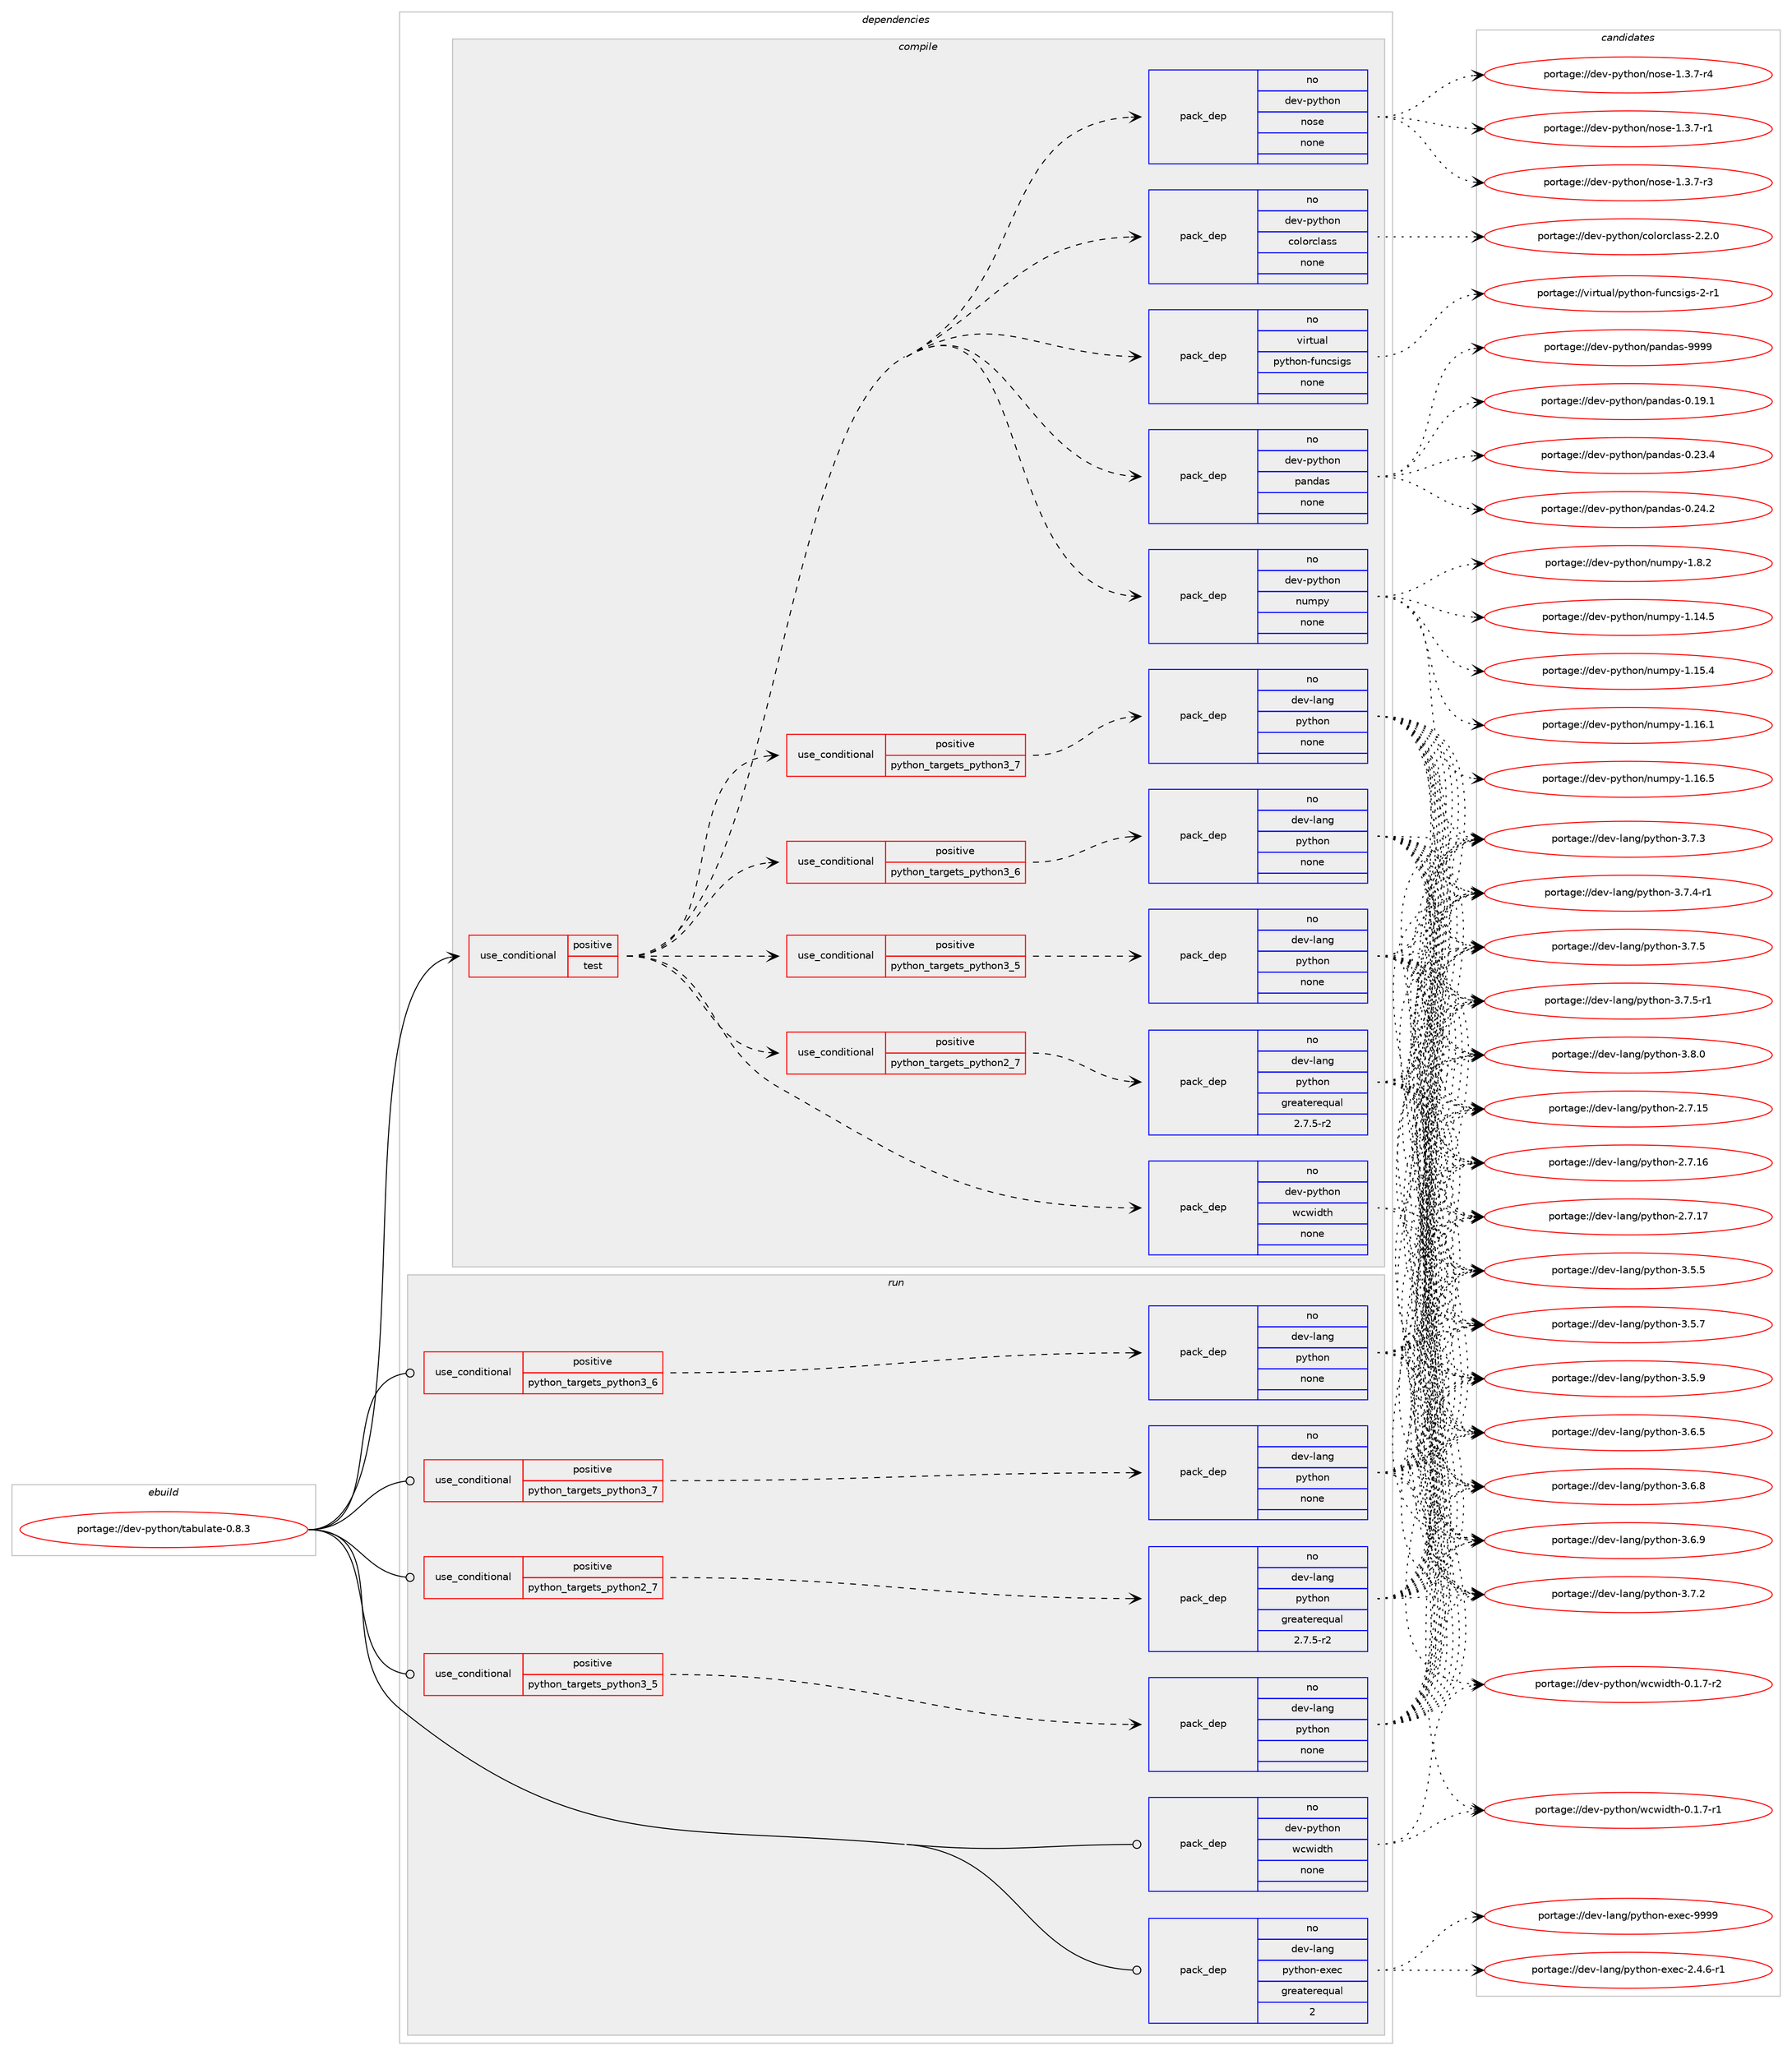 digraph prolog {

# *************
# Graph options
# *************

newrank=true;
concentrate=true;
compound=true;
graph [rankdir=LR,fontname=Helvetica,fontsize=10,ranksep=1.5];#, ranksep=2.5, nodesep=0.2];
edge  [arrowhead=vee];
node  [fontname=Helvetica,fontsize=10];

# **********
# The ebuild
# **********

subgraph cluster_leftcol {
color=gray;
rank=same;
label=<<i>ebuild</i>>;
id [label="portage://dev-python/tabulate-0.8.3", color=red, width=4, href="../dev-python/tabulate-0.8.3.svg"];
}

# ****************
# The dependencies
# ****************

subgraph cluster_midcol {
color=gray;
label=<<i>dependencies</i>>;
subgraph cluster_compile {
fillcolor="#eeeeee";
style=filled;
label=<<i>compile</i>>;
subgraph cond39546 {
dependency175010 [label=<<TABLE BORDER="0" CELLBORDER="1" CELLSPACING="0" CELLPADDING="4"><TR><TD ROWSPAN="3" CELLPADDING="10">use_conditional</TD></TR><TR><TD>positive</TD></TR><TR><TD>test</TD></TR></TABLE>>, shape=none, color=red];
subgraph pack132060 {
dependency175011 [label=<<TABLE BORDER="0" CELLBORDER="1" CELLSPACING="0" CELLPADDING="4" WIDTH="220"><TR><TD ROWSPAN="6" CELLPADDING="30">pack_dep</TD></TR><TR><TD WIDTH="110">no</TD></TR><TR><TD>dev-python</TD></TR><TR><TD>wcwidth</TD></TR><TR><TD>none</TD></TR><TR><TD></TD></TR></TABLE>>, shape=none, color=blue];
}
dependency175010:e -> dependency175011:w [weight=20,style="dashed",arrowhead="vee"];
subgraph cond39547 {
dependency175012 [label=<<TABLE BORDER="0" CELLBORDER="1" CELLSPACING="0" CELLPADDING="4"><TR><TD ROWSPAN="3" CELLPADDING="10">use_conditional</TD></TR><TR><TD>positive</TD></TR><TR><TD>python_targets_python2_7</TD></TR></TABLE>>, shape=none, color=red];
subgraph pack132061 {
dependency175013 [label=<<TABLE BORDER="0" CELLBORDER="1" CELLSPACING="0" CELLPADDING="4" WIDTH="220"><TR><TD ROWSPAN="6" CELLPADDING="30">pack_dep</TD></TR><TR><TD WIDTH="110">no</TD></TR><TR><TD>dev-lang</TD></TR><TR><TD>python</TD></TR><TR><TD>greaterequal</TD></TR><TR><TD>2.7.5-r2</TD></TR></TABLE>>, shape=none, color=blue];
}
dependency175012:e -> dependency175013:w [weight=20,style="dashed",arrowhead="vee"];
}
dependency175010:e -> dependency175012:w [weight=20,style="dashed",arrowhead="vee"];
subgraph cond39548 {
dependency175014 [label=<<TABLE BORDER="0" CELLBORDER="1" CELLSPACING="0" CELLPADDING="4"><TR><TD ROWSPAN="3" CELLPADDING="10">use_conditional</TD></TR><TR><TD>positive</TD></TR><TR><TD>python_targets_python3_5</TD></TR></TABLE>>, shape=none, color=red];
subgraph pack132062 {
dependency175015 [label=<<TABLE BORDER="0" CELLBORDER="1" CELLSPACING="0" CELLPADDING="4" WIDTH="220"><TR><TD ROWSPAN="6" CELLPADDING="30">pack_dep</TD></TR><TR><TD WIDTH="110">no</TD></TR><TR><TD>dev-lang</TD></TR><TR><TD>python</TD></TR><TR><TD>none</TD></TR><TR><TD></TD></TR></TABLE>>, shape=none, color=blue];
}
dependency175014:e -> dependency175015:w [weight=20,style="dashed",arrowhead="vee"];
}
dependency175010:e -> dependency175014:w [weight=20,style="dashed",arrowhead="vee"];
subgraph cond39549 {
dependency175016 [label=<<TABLE BORDER="0" CELLBORDER="1" CELLSPACING="0" CELLPADDING="4"><TR><TD ROWSPAN="3" CELLPADDING="10">use_conditional</TD></TR><TR><TD>positive</TD></TR><TR><TD>python_targets_python3_6</TD></TR></TABLE>>, shape=none, color=red];
subgraph pack132063 {
dependency175017 [label=<<TABLE BORDER="0" CELLBORDER="1" CELLSPACING="0" CELLPADDING="4" WIDTH="220"><TR><TD ROWSPAN="6" CELLPADDING="30">pack_dep</TD></TR><TR><TD WIDTH="110">no</TD></TR><TR><TD>dev-lang</TD></TR><TR><TD>python</TD></TR><TR><TD>none</TD></TR><TR><TD></TD></TR></TABLE>>, shape=none, color=blue];
}
dependency175016:e -> dependency175017:w [weight=20,style="dashed",arrowhead="vee"];
}
dependency175010:e -> dependency175016:w [weight=20,style="dashed",arrowhead="vee"];
subgraph cond39550 {
dependency175018 [label=<<TABLE BORDER="0" CELLBORDER="1" CELLSPACING="0" CELLPADDING="4"><TR><TD ROWSPAN="3" CELLPADDING="10">use_conditional</TD></TR><TR><TD>positive</TD></TR><TR><TD>python_targets_python3_7</TD></TR></TABLE>>, shape=none, color=red];
subgraph pack132064 {
dependency175019 [label=<<TABLE BORDER="0" CELLBORDER="1" CELLSPACING="0" CELLPADDING="4" WIDTH="220"><TR><TD ROWSPAN="6" CELLPADDING="30">pack_dep</TD></TR><TR><TD WIDTH="110">no</TD></TR><TR><TD>dev-lang</TD></TR><TR><TD>python</TD></TR><TR><TD>none</TD></TR><TR><TD></TD></TR></TABLE>>, shape=none, color=blue];
}
dependency175018:e -> dependency175019:w [weight=20,style="dashed",arrowhead="vee"];
}
dependency175010:e -> dependency175018:w [weight=20,style="dashed",arrowhead="vee"];
subgraph pack132065 {
dependency175020 [label=<<TABLE BORDER="0" CELLBORDER="1" CELLSPACING="0" CELLPADDING="4" WIDTH="220"><TR><TD ROWSPAN="6" CELLPADDING="30">pack_dep</TD></TR><TR><TD WIDTH="110">no</TD></TR><TR><TD>dev-python</TD></TR><TR><TD>colorclass</TD></TR><TR><TD>none</TD></TR><TR><TD></TD></TR></TABLE>>, shape=none, color=blue];
}
dependency175010:e -> dependency175020:w [weight=20,style="dashed",arrowhead="vee"];
subgraph pack132066 {
dependency175021 [label=<<TABLE BORDER="0" CELLBORDER="1" CELLSPACING="0" CELLPADDING="4" WIDTH="220"><TR><TD ROWSPAN="6" CELLPADDING="30">pack_dep</TD></TR><TR><TD WIDTH="110">no</TD></TR><TR><TD>dev-python</TD></TR><TR><TD>nose</TD></TR><TR><TD>none</TD></TR><TR><TD></TD></TR></TABLE>>, shape=none, color=blue];
}
dependency175010:e -> dependency175021:w [weight=20,style="dashed",arrowhead="vee"];
subgraph pack132067 {
dependency175022 [label=<<TABLE BORDER="0" CELLBORDER="1" CELLSPACING="0" CELLPADDING="4" WIDTH="220"><TR><TD ROWSPAN="6" CELLPADDING="30">pack_dep</TD></TR><TR><TD WIDTH="110">no</TD></TR><TR><TD>dev-python</TD></TR><TR><TD>numpy</TD></TR><TR><TD>none</TD></TR><TR><TD></TD></TR></TABLE>>, shape=none, color=blue];
}
dependency175010:e -> dependency175022:w [weight=20,style="dashed",arrowhead="vee"];
subgraph pack132068 {
dependency175023 [label=<<TABLE BORDER="0" CELLBORDER="1" CELLSPACING="0" CELLPADDING="4" WIDTH="220"><TR><TD ROWSPAN="6" CELLPADDING="30">pack_dep</TD></TR><TR><TD WIDTH="110">no</TD></TR><TR><TD>dev-python</TD></TR><TR><TD>pandas</TD></TR><TR><TD>none</TD></TR><TR><TD></TD></TR></TABLE>>, shape=none, color=blue];
}
dependency175010:e -> dependency175023:w [weight=20,style="dashed",arrowhead="vee"];
subgraph pack132069 {
dependency175024 [label=<<TABLE BORDER="0" CELLBORDER="1" CELLSPACING="0" CELLPADDING="4" WIDTH="220"><TR><TD ROWSPAN="6" CELLPADDING="30">pack_dep</TD></TR><TR><TD WIDTH="110">no</TD></TR><TR><TD>virtual</TD></TR><TR><TD>python-funcsigs</TD></TR><TR><TD>none</TD></TR><TR><TD></TD></TR></TABLE>>, shape=none, color=blue];
}
dependency175010:e -> dependency175024:w [weight=20,style="dashed",arrowhead="vee"];
}
id:e -> dependency175010:w [weight=20,style="solid",arrowhead="vee"];
}
subgraph cluster_compileandrun {
fillcolor="#eeeeee";
style=filled;
label=<<i>compile and run</i>>;
}
subgraph cluster_run {
fillcolor="#eeeeee";
style=filled;
label=<<i>run</i>>;
subgraph cond39551 {
dependency175025 [label=<<TABLE BORDER="0" CELLBORDER="1" CELLSPACING="0" CELLPADDING="4"><TR><TD ROWSPAN="3" CELLPADDING="10">use_conditional</TD></TR><TR><TD>positive</TD></TR><TR><TD>python_targets_python2_7</TD></TR></TABLE>>, shape=none, color=red];
subgraph pack132070 {
dependency175026 [label=<<TABLE BORDER="0" CELLBORDER="1" CELLSPACING="0" CELLPADDING="4" WIDTH="220"><TR><TD ROWSPAN="6" CELLPADDING="30">pack_dep</TD></TR><TR><TD WIDTH="110">no</TD></TR><TR><TD>dev-lang</TD></TR><TR><TD>python</TD></TR><TR><TD>greaterequal</TD></TR><TR><TD>2.7.5-r2</TD></TR></TABLE>>, shape=none, color=blue];
}
dependency175025:e -> dependency175026:w [weight=20,style="dashed",arrowhead="vee"];
}
id:e -> dependency175025:w [weight=20,style="solid",arrowhead="odot"];
subgraph cond39552 {
dependency175027 [label=<<TABLE BORDER="0" CELLBORDER="1" CELLSPACING="0" CELLPADDING="4"><TR><TD ROWSPAN="3" CELLPADDING="10">use_conditional</TD></TR><TR><TD>positive</TD></TR><TR><TD>python_targets_python3_5</TD></TR></TABLE>>, shape=none, color=red];
subgraph pack132071 {
dependency175028 [label=<<TABLE BORDER="0" CELLBORDER="1" CELLSPACING="0" CELLPADDING="4" WIDTH="220"><TR><TD ROWSPAN="6" CELLPADDING="30">pack_dep</TD></TR><TR><TD WIDTH="110">no</TD></TR><TR><TD>dev-lang</TD></TR><TR><TD>python</TD></TR><TR><TD>none</TD></TR><TR><TD></TD></TR></TABLE>>, shape=none, color=blue];
}
dependency175027:e -> dependency175028:w [weight=20,style="dashed",arrowhead="vee"];
}
id:e -> dependency175027:w [weight=20,style="solid",arrowhead="odot"];
subgraph cond39553 {
dependency175029 [label=<<TABLE BORDER="0" CELLBORDER="1" CELLSPACING="0" CELLPADDING="4"><TR><TD ROWSPAN="3" CELLPADDING="10">use_conditional</TD></TR><TR><TD>positive</TD></TR><TR><TD>python_targets_python3_6</TD></TR></TABLE>>, shape=none, color=red];
subgraph pack132072 {
dependency175030 [label=<<TABLE BORDER="0" CELLBORDER="1" CELLSPACING="0" CELLPADDING="4" WIDTH="220"><TR><TD ROWSPAN="6" CELLPADDING="30">pack_dep</TD></TR><TR><TD WIDTH="110">no</TD></TR><TR><TD>dev-lang</TD></TR><TR><TD>python</TD></TR><TR><TD>none</TD></TR><TR><TD></TD></TR></TABLE>>, shape=none, color=blue];
}
dependency175029:e -> dependency175030:w [weight=20,style="dashed",arrowhead="vee"];
}
id:e -> dependency175029:w [weight=20,style="solid",arrowhead="odot"];
subgraph cond39554 {
dependency175031 [label=<<TABLE BORDER="0" CELLBORDER="1" CELLSPACING="0" CELLPADDING="4"><TR><TD ROWSPAN="3" CELLPADDING="10">use_conditional</TD></TR><TR><TD>positive</TD></TR><TR><TD>python_targets_python3_7</TD></TR></TABLE>>, shape=none, color=red];
subgraph pack132073 {
dependency175032 [label=<<TABLE BORDER="0" CELLBORDER="1" CELLSPACING="0" CELLPADDING="4" WIDTH="220"><TR><TD ROWSPAN="6" CELLPADDING="30">pack_dep</TD></TR><TR><TD WIDTH="110">no</TD></TR><TR><TD>dev-lang</TD></TR><TR><TD>python</TD></TR><TR><TD>none</TD></TR><TR><TD></TD></TR></TABLE>>, shape=none, color=blue];
}
dependency175031:e -> dependency175032:w [weight=20,style="dashed",arrowhead="vee"];
}
id:e -> dependency175031:w [weight=20,style="solid",arrowhead="odot"];
subgraph pack132074 {
dependency175033 [label=<<TABLE BORDER="0" CELLBORDER="1" CELLSPACING="0" CELLPADDING="4" WIDTH="220"><TR><TD ROWSPAN="6" CELLPADDING="30">pack_dep</TD></TR><TR><TD WIDTH="110">no</TD></TR><TR><TD>dev-lang</TD></TR><TR><TD>python-exec</TD></TR><TR><TD>greaterequal</TD></TR><TR><TD>2</TD></TR></TABLE>>, shape=none, color=blue];
}
id:e -> dependency175033:w [weight=20,style="solid",arrowhead="odot"];
subgraph pack132075 {
dependency175034 [label=<<TABLE BORDER="0" CELLBORDER="1" CELLSPACING="0" CELLPADDING="4" WIDTH="220"><TR><TD ROWSPAN="6" CELLPADDING="30">pack_dep</TD></TR><TR><TD WIDTH="110">no</TD></TR><TR><TD>dev-python</TD></TR><TR><TD>wcwidth</TD></TR><TR><TD>none</TD></TR><TR><TD></TD></TR></TABLE>>, shape=none, color=blue];
}
id:e -> dependency175034:w [weight=20,style="solid",arrowhead="odot"];
}
}

# **************
# The candidates
# **************

subgraph cluster_choices {
rank=same;
color=gray;
label=<<i>candidates</i>>;

subgraph choice132060 {
color=black;
nodesep=1;
choiceportage1001011184511212111610411111047119991191051001161044548464946554511449 [label="portage://dev-python/wcwidth-0.1.7-r1", color=red, width=4,href="../dev-python/wcwidth-0.1.7-r1.svg"];
choiceportage1001011184511212111610411111047119991191051001161044548464946554511450 [label="portage://dev-python/wcwidth-0.1.7-r2", color=red, width=4,href="../dev-python/wcwidth-0.1.7-r2.svg"];
dependency175011:e -> choiceportage1001011184511212111610411111047119991191051001161044548464946554511449:w [style=dotted,weight="100"];
dependency175011:e -> choiceportage1001011184511212111610411111047119991191051001161044548464946554511450:w [style=dotted,weight="100"];
}
subgraph choice132061 {
color=black;
nodesep=1;
choiceportage10010111845108971101034711212111610411111045504655464953 [label="portage://dev-lang/python-2.7.15", color=red, width=4,href="../dev-lang/python-2.7.15.svg"];
choiceportage10010111845108971101034711212111610411111045504655464954 [label="portage://dev-lang/python-2.7.16", color=red, width=4,href="../dev-lang/python-2.7.16.svg"];
choiceportage10010111845108971101034711212111610411111045504655464955 [label="portage://dev-lang/python-2.7.17", color=red, width=4,href="../dev-lang/python-2.7.17.svg"];
choiceportage100101118451089711010347112121116104111110455146534653 [label="portage://dev-lang/python-3.5.5", color=red, width=4,href="../dev-lang/python-3.5.5.svg"];
choiceportage100101118451089711010347112121116104111110455146534655 [label="portage://dev-lang/python-3.5.7", color=red, width=4,href="../dev-lang/python-3.5.7.svg"];
choiceportage100101118451089711010347112121116104111110455146534657 [label="portage://dev-lang/python-3.5.9", color=red, width=4,href="../dev-lang/python-3.5.9.svg"];
choiceportage100101118451089711010347112121116104111110455146544653 [label="portage://dev-lang/python-3.6.5", color=red, width=4,href="../dev-lang/python-3.6.5.svg"];
choiceportage100101118451089711010347112121116104111110455146544656 [label="portage://dev-lang/python-3.6.8", color=red, width=4,href="../dev-lang/python-3.6.8.svg"];
choiceportage100101118451089711010347112121116104111110455146544657 [label="portage://dev-lang/python-3.6.9", color=red, width=4,href="../dev-lang/python-3.6.9.svg"];
choiceportage100101118451089711010347112121116104111110455146554650 [label="portage://dev-lang/python-3.7.2", color=red, width=4,href="../dev-lang/python-3.7.2.svg"];
choiceportage100101118451089711010347112121116104111110455146554651 [label="portage://dev-lang/python-3.7.3", color=red, width=4,href="../dev-lang/python-3.7.3.svg"];
choiceportage1001011184510897110103471121211161041111104551465546524511449 [label="portage://dev-lang/python-3.7.4-r1", color=red, width=4,href="../dev-lang/python-3.7.4-r1.svg"];
choiceportage100101118451089711010347112121116104111110455146554653 [label="portage://dev-lang/python-3.7.5", color=red, width=4,href="../dev-lang/python-3.7.5.svg"];
choiceportage1001011184510897110103471121211161041111104551465546534511449 [label="portage://dev-lang/python-3.7.5-r1", color=red, width=4,href="../dev-lang/python-3.7.5-r1.svg"];
choiceportage100101118451089711010347112121116104111110455146564648 [label="portage://dev-lang/python-3.8.0", color=red, width=4,href="../dev-lang/python-3.8.0.svg"];
dependency175013:e -> choiceportage10010111845108971101034711212111610411111045504655464953:w [style=dotted,weight="100"];
dependency175013:e -> choiceportage10010111845108971101034711212111610411111045504655464954:w [style=dotted,weight="100"];
dependency175013:e -> choiceportage10010111845108971101034711212111610411111045504655464955:w [style=dotted,weight="100"];
dependency175013:e -> choiceportage100101118451089711010347112121116104111110455146534653:w [style=dotted,weight="100"];
dependency175013:e -> choiceportage100101118451089711010347112121116104111110455146534655:w [style=dotted,weight="100"];
dependency175013:e -> choiceportage100101118451089711010347112121116104111110455146534657:w [style=dotted,weight="100"];
dependency175013:e -> choiceportage100101118451089711010347112121116104111110455146544653:w [style=dotted,weight="100"];
dependency175013:e -> choiceportage100101118451089711010347112121116104111110455146544656:w [style=dotted,weight="100"];
dependency175013:e -> choiceportage100101118451089711010347112121116104111110455146544657:w [style=dotted,weight="100"];
dependency175013:e -> choiceportage100101118451089711010347112121116104111110455146554650:w [style=dotted,weight="100"];
dependency175013:e -> choiceportage100101118451089711010347112121116104111110455146554651:w [style=dotted,weight="100"];
dependency175013:e -> choiceportage1001011184510897110103471121211161041111104551465546524511449:w [style=dotted,weight="100"];
dependency175013:e -> choiceportage100101118451089711010347112121116104111110455146554653:w [style=dotted,weight="100"];
dependency175013:e -> choiceportage1001011184510897110103471121211161041111104551465546534511449:w [style=dotted,weight="100"];
dependency175013:e -> choiceportage100101118451089711010347112121116104111110455146564648:w [style=dotted,weight="100"];
}
subgraph choice132062 {
color=black;
nodesep=1;
choiceportage10010111845108971101034711212111610411111045504655464953 [label="portage://dev-lang/python-2.7.15", color=red, width=4,href="../dev-lang/python-2.7.15.svg"];
choiceportage10010111845108971101034711212111610411111045504655464954 [label="portage://dev-lang/python-2.7.16", color=red, width=4,href="../dev-lang/python-2.7.16.svg"];
choiceportage10010111845108971101034711212111610411111045504655464955 [label="portage://dev-lang/python-2.7.17", color=red, width=4,href="../dev-lang/python-2.7.17.svg"];
choiceportage100101118451089711010347112121116104111110455146534653 [label="portage://dev-lang/python-3.5.5", color=red, width=4,href="../dev-lang/python-3.5.5.svg"];
choiceportage100101118451089711010347112121116104111110455146534655 [label="portage://dev-lang/python-3.5.7", color=red, width=4,href="../dev-lang/python-3.5.7.svg"];
choiceportage100101118451089711010347112121116104111110455146534657 [label="portage://dev-lang/python-3.5.9", color=red, width=4,href="../dev-lang/python-3.5.9.svg"];
choiceportage100101118451089711010347112121116104111110455146544653 [label="portage://dev-lang/python-3.6.5", color=red, width=4,href="../dev-lang/python-3.6.5.svg"];
choiceportage100101118451089711010347112121116104111110455146544656 [label="portage://dev-lang/python-3.6.8", color=red, width=4,href="../dev-lang/python-3.6.8.svg"];
choiceportage100101118451089711010347112121116104111110455146544657 [label="portage://dev-lang/python-3.6.9", color=red, width=4,href="../dev-lang/python-3.6.9.svg"];
choiceportage100101118451089711010347112121116104111110455146554650 [label="portage://dev-lang/python-3.7.2", color=red, width=4,href="../dev-lang/python-3.7.2.svg"];
choiceportage100101118451089711010347112121116104111110455146554651 [label="portage://dev-lang/python-3.7.3", color=red, width=4,href="../dev-lang/python-3.7.3.svg"];
choiceportage1001011184510897110103471121211161041111104551465546524511449 [label="portage://dev-lang/python-3.7.4-r1", color=red, width=4,href="../dev-lang/python-3.7.4-r1.svg"];
choiceportage100101118451089711010347112121116104111110455146554653 [label="portage://dev-lang/python-3.7.5", color=red, width=4,href="../dev-lang/python-3.7.5.svg"];
choiceportage1001011184510897110103471121211161041111104551465546534511449 [label="portage://dev-lang/python-3.7.5-r1", color=red, width=4,href="../dev-lang/python-3.7.5-r1.svg"];
choiceportage100101118451089711010347112121116104111110455146564648 [label="portage://dev-lang/python-3.8.0", color=red, width=4,href="../dev-lang/python-3.8.0.svg"];
dependency175015:e -> choiceportage10010111845108971101034711212111610411111045504655464953:w [style=dotted,weight="100"];
dependency175015:e -> choiceportage10010111845108971101034711212111610411111045504655464954:w [style=dotted,weight="100"];
dependency175015:e -> choiceportage10010111845108971101034711212111610411111045504655464955:w [style=dotted,weight="100"];
dependency175015:e -> choiceportage100101118451089711010347112121116104111110455146534653:w [style=dotted,weight="100"];
dependency175015:e -> choiceportage100101118451089711010347112121116104111110455146534655:w [style=dotted,weight="100"];
dependency175015:e -> choiceportage100101118451089711010347112121116104111110455146534657:w [style=dotted,weight="100"];
dependency175015:e -> choiceportage100101118451089711010347112121116104111110455146544653:w [style=dotted,weight="100"];
dependency175015:e -> choiceportage100101118451089711010347112121116104111110455146544656:w [style=dotted,weight="100"];
dependency175015:e -> choiceportage100101118451089711010347112121116104111110455146544657:w [style=dotted,weight="100"];
dependency175015:e -> choiceportage100101118451089711010347112121116104111110455146554650:w [style=dotted,weight="100"];
dependency175015:e -> choiceportage100101118451089711010347112121116104111110455146554651:w [style=dotted,weight="100"];
dependency175015:e -> choiceportage1001011184510897110103471121211161041111104551465546524511449:w [style=dotted,weight="100"];
dependency175015:e -> choiceportage100101118451089711010347112121116104111110455146554653:w [style=dotted,weight="100"];
dependency175015:e -> choiceportage1001011184510897110103471121211161041111104551465546534511449:w [style=dotted,weight="100"];
dependency175015:e -> choiceportage100101118451089711010347112121116104111110455146564648:w [style=dotted,weight="100"];
}
subgraph choice132063 {
color=black;
nodesep=1;
choiceportage10010111845108971101034711212111610411111045504655464953 [label="portage://dev-lang/python-2.7.15", color=red, width=4,href="../dev-lang/python-2.7.15.svg"];
choiceportage10010111845108971101034711212111610411111045504655464954 [label="portage://dev-lang/python-2.7.16", color=red, width=4,href="../dev-lang/python-2.7.16.svg"];
choiceportage10010111845108971101034711212111610411111045504655464955 [label="portage://dev-lang/python-2.7.17", color=red, width=4,href="../dev-lang/python-2.7.17.svg"];
choiceportage100101118451089711010347112121116104111110455146534653 [label="portage://dev-lang/python-3.5.5", color=red, width=4,href="../dev-lang/python-3.5.5.svg"];
choiceportage100101118451089711010347112121116104111110455146534655 [label="portage://dev-lang/python-3.5.7", color=red, width=4,href="../dev-lang/python-3.5.7.svg"];
choiceportage100101118451089711010347112121116104111110455146534657 [label="portage://dev-lang/python-3.5.9", color=red, width=4,href="../dev-lang/python-3.5.9.svg"];
choiceportage100101118451089711010347112121116104111110455146544653 [label="portage://dev-lang/python-3.6.5", color=red, width=4,href="../dev-lang/python-3.6.5.svg"];
choiceportage100101118451089711010347112121116104111110455146544656 [label="portage://dev-lang/python-3.6.8", color=red, width=4,href="../dev-lang/python-3.6.8.svg"];
choiceportage100101118451089711010347112121116104111110455146544657 [label="portage://dev-lang/python-3.6.9", color=red, width=4,href="../dev-lang/python-3.6.9.svg"];
choiceportage100101118451089711010347112121116104111110455146554650 [label="portage://dev-lang/python-3.7.2", color=red, width=4,href="../dev-lang/python-3.7.2.svg"];
choiceportage100101118451089711010347112121116104111110455146554651 [label="portage://dev-lang/python-3.7.3", color=red, width=4,href="../dev-lang/python-3.7.3.svg"];
choiceportage1001011184510897110103471121211161041111104551465546524511449 [label="portage://dev-lang/python-3.7.4-r1", color=red, width=4,href="../dev-lang/python-3.7.4-r1.svg"];
choiceportage100101118451089711010347112121116104111110455146554653 [label="portage://dev-lang/python-3.7.5", color=red, width=4,href="../dev-lang/python-3.7.5.svg"];
choiceportage1001011184510897110103471121211161041111104551465546534511449 [label="portage://dev-lang/python-3.7.5-r1", color=red, width=4,href="../dev-lang/python-3.7.5-r1.svg"];
choiceportage100101118451089711010347112121116104111110455146564648 [label="portage://dev-lang/python-3.8.0", color=red, width=4,href="../dev-lang/python-3.8.0.svg"];
dependency175017:e -> choiceportage10010111845108971101034711212111610411111045504655464953:w [style=dotted,weight="100"];
dependency175017:e -> choiceportage10010111845108971101034711212111610411111045504655464954:w [style=dotted,weight="100"];
dependency175017:e -> choiceportage10010111845108971101034711212111610411111045504655464955:w [style=dotted,weight="100"];
dependency175017:e -> choiceportage100101118451089711010347112121116104111110455146534653:w [style=dotted,weight="100"];
dependency175017:e -> choiceportage100101118451089711010347112121116104111110455146534655:w [style=dotted,weight="100"];
dependency175017:e -> choiceportage100101118451089711010347112121116104111110455146534657:w [style=dotted,weight="100"];
dependency175017:e -> choiceportage100101118451089711010347112121116104111110455146544653:w [style=dotted,weight="100"];
dependency175017:e -> choiceportage100101118451089711010347112121116104111110455146544656:w [style=dotted,weight="100"];
dependency175017:e -> choiceportage100101118451089711010347112121116104111110455146544657:w [style=dotted,weight="100"];
dependency175017:e -> choiceportage100101118451089711010347112121116104111110455146554650:w [style=dotted,weight="100"];
dependency175017:e -> choiceportage100101118451089711010347112121116104111110455146554651:w [style=dotted,weight="100"];
dependency175017:e -> choiceportage1001011184510897110103471121211161041111104551465546524511449:w [style=dotted,weight="100"];
dependency175017:e -> choiceportage100101118451089711010347112121116104111110455146554653:w [style=dotted,weight="100"];
dependency175017:e -> choiceportage1001011184510897110103471121211161041111104551465546534511449:w [style=dotted,weight="100"];
dependency175017:e -> choiceportage100101118451089711010347112121116104111110455146564648:w [style=dotted,weight="100"];
}
subgraph choice132064 {
color=black;
nodesep=1;
choiceportage10010111845108971101034711212111610411111045504655464953 [label="portage://dev-lang/python-2.7.15", color=red, width=4,href="../dev-lang/python-2.7.15.svg"];
choiceportage10010111845108971101034711212111610411111045504655464954 [label="portage://dev-lang/python-2.7.16", color=red, width=4,href="../dev-lang/python-2.7.16.svg"];
choiceportage10010111845108971101034711212111610411111045504655464955 [label="portage://dev-lang/python-2.7.17", color=red, width=4,href="../dev-lang/python-2.7.17.svg"];
choiceportage100101118451089711010347112121116104111110455146534653 [label="portage://dev-lang/python-3.5.5", color=red, width=4,href="../dev-lang/python-3.5.5.svg"];
choiceportage100101118451089711010347112121116104111110455146534655 [label="portage://dev-lang/python-3.5.7", color=red, width=4,href="../dev-lang/python-3.5.7.svg"];
choiceportage100101118451089711010347112121116104111110455146534657 [label="portage://dev-lang/python-3.5.9", color=red, width=4,href="../dev-lang/python-3.5.9.svg"];
choiceportage100101118451089711010347112121116104111110455146544653 [label="portage://dev-lang/python-3.6.5", color=red, width=4,href="../dev-lang/python-3.6.5.svg"];
choiceportage100101118451089711010347112121116104111110455146544656 [label="portage://dev-lang/python-3.6.8", color=red, width=4,href="../dev-lang/python-3.6.8.svg"];
choiceportage100101118451089711010347112121116104111110455146544657 [label="portage://dev-lang/python-3.6.9", color=red, width=4,href="../dev-lang/python-3.6.9.svg"];
choiceportage100101118451089711010347112121116104111110455146554650 [label="portage://dev-lang/python-3.7.2", color=red, width=4,href="../dev-lang/python-3.7.2.svg"];
choiceportage100101118451089711010347112121116104111110455146554651 [label="portage://dev-lang/python-3.7.3", color=red, width=4,href="../dev-lang/python-3.7.3.svg"];
choiceportage1001011184510897110103471121211161041111104551465546524511449 [label="portage://dev-lang/python-3.7.4-r1", color=red, width=4,href="../dev-lang/python-3.7.4-r1.svg"];
choiceportage100101118451089711010347112121116104111110455146554653 [label="portage://dev-lang/python-3.7.5", color=red, width=4,href="../dev-lang/python-3.7.5.svg"];
choiceportage1001011184510897110103471121211161041111104551465546534511449 [label="portage://dev-lang/python-3.7.5-r1", color=red, width=4,href="../dev-lang/python-3.7.5-r1.svg"];
choiceportage100101118451089711010347112121116104111110455146564648 [label="portage://dev-lang/python-3.8.0", color=red, width=4,href="../dev-lang/python-3.8.0.svg"];
dependency175019:e -> choiceportage10010111845108971101034711212111610411111045504655464953:w [style=dotted,weight="100"];
dependency175019:e -> choiceportage10010111845108971101034711212111610411111045504655464954:w [style=dotted,weight="100"];
dependency175019:e -> choiceportage10010111845108971101034711212111610411111045504655464955:w [style=dotted,weight="100"];
dependency175019:e -> choiceportage100101118451089711010347112121116104111110455146534653:w [style=dotted,weight="100"];
dependency175019:e -> choiceportage100101118451089711010347112121116104111110455146534655:w [style=dotted,weight="100"];
dependency175019:e -> choiceportage100101118451089711010347112121116104111110455146534657:w [style=dotted,weight="100"];
dependency175019:e -> choiceportage100101118451089711010347112121116104111110455146544653:w [style=dotted,weight="100"];
dependency175019:e -> choiceportage100101118451089711010347112121116104111110455146544656:w [style=dotted,weight="100"];
dependency175019:e -> choiceportage100101118451089711010347112121116104111110455146544657:w [style=dotted,weight="100"];
dependency175019:e -> choiceportage100101118451089711010347112121116104111110455146554650:w [style=dotted,weight="100"];
dependency175019:e -> choiceportage100101118451089711010347112121116104111110455146554651:w [style=dotted,weight="100"];
dependency175019:e -> choiceportage1001011184510897110103471121211161041111104551465546524511449:w [style=dotted,weight="100"];
dependency175019:e -> choiceportage100101118451089711010347112121116104111110455146554653:w [style=dotted,weight="100"];
dependency175019:e -> choiceportage1001011184510897110103471121211161041111104551465546534511449:w [style=dotted,weight="100"];
dependency175019:e -> choiceportage100101118451089711010347112121116104111110455146564648:w [style=dotted,weight="100"];
}
subgraph choice132065 {
color=black;
nodesep=1;
choiceportage1001011184511212111610411111047991111081111149910897115115455046504648 [label="portage://dev-python/colorclass-2.2.0", color=red, width=4,href="../dev-python/colorclass-2.2.0.svg"];
dependency175020:e -> choiceportage1001011184511212111610411111047991111081111149910897115115455046504648:w [style=dotted,weight="100"];
}
subgraph choice132066 {
color=black;
nodesep=1;
choiceportage10010111845112121116104111110471101111151014549465146554511449 [label="portage://dev-python/nose-1.3.7-r1", color=red, width=4,href="../dev-python/nose-1.3.7-r1.svg"];
choiceportage10010111845112121116104111110471101111151014549465146554511451 [label="portage://dev-python/nose-1.3.7-r3", color=red, width=4,href="../dev-python/nose-1.3.7-r3.svg"];
choiceportage10010111845112121116104111110471101111151014549465146554511452 [label="portage://dev-python/nose-1.3.7-r4", color=red, width=4,href="../dev-python/nose-1.3.7-r4.svg"];
dependency175021:e -> choiceportage10010111845112121116104111110471101111151014549465146554511449:w [style=dotted,weight="100"];
dependency175021:e -> choiceportage10010111845112121116104111110471101111151014549465146554511451:w [style=dotted,weight="100"];
dependency175021:e -> choiceportage10010111845112121116104111110471101111151014549465146554511452:w [style=dotted,weight="100"];
}
subgraph choice132067 {
color=black;
nodesep=1;
choiceportage100101118451121211161041111104711011710911212145494649524653 [label="portage://dev-python/numpy-1.14.5", color=red, width=4,href="../dev-python/numpy-1.14.5.svg"];
choiceportage100101118451121211161041111104711011710911212145494649534652 [label="portage://dev-python/numpy-1.15.4", color=red, width=4,href="../dev-python/numpy-1.15.4.svg"];
choiceportage100101118451121211161041111104711011710911212145494649544649 [label="portage://dev-python/numpy-1.16.1", color=red, width=4,href="../dev-python/numpy-1.16.1.svg"];
choiceportage100101118451121211161041111104711011710911212145494649544653 [label="portage://dev-python/numpy-1.16.5", color=red, width=4,href="../dev-python/numpy-1.16.5.svg"];
choiceportage1001011184511212111610411111047110117109112121454946564650 [label="portage://dev-python/numpy-1.8.2", color=red, width=4,href="../dev-python/numpy-1.8.2.svg"];
dependency175022:e -> choiceportage100101118451121211161041111104711011710911212145494649524653:w [style=dotted,weight="100"];
dependency175022:e -> choiceportage100101118451121211161041111104711011710911212145494649534652:w [style=dotted,weight="100"];
dependency175022:e -> choiceportage100101118451121211161041111104711011710911212145494649544649:w [style=dotted,weight="100"];
dependency175022:e -> choiceportage100101118451121211161041111104711011710911212145494649544653:w [style=dotted,weight="100"];
dependency175022:e -> choiceportage1001011184511212111610411111047110117109112121454946564650:w [style=dotted,weight="100"];
}
subgraph choice132068 {
color=black;
nodesep=1;
choiceportage1001011184511212111610411111047112971101009711545484649574649 [label="portage://dev-python/pandas-0.19.1", color=red, width=4,href="../dev-python/pandas-0.19.1.svg"];
choiceportage1001011184511212111610411111047112971101009711545484650514652 [label="portage://dev-python/pandas-0.23.4", color=red, width=4,href="../dev-python/pandas-0.23.4.svg"];
choiceportage1001011184511212111610411111047112971101009711545484650524650 [label="portage://dev-python/pandas-0.24.2", color=red, width=4,href="../dev-python/pandas-0.24.2.svg"];
choiceportage100101118451121211161041111104711297110100971154557575757 [label="portage://dev-python/pandas-9999", color=red, width=4,href="../dev-python/pandas-9999.svg"];
dependency175023:e -> choiceportage1001011184511212111610411111047112971101009711545484649574649:w [style=dotted,weight="100"];
dependency175023:e -> choiceportage1001011184511212111610411111047112971101009711545484650514652:w [style=dotted,weight="100"];
dependency175023:e -> choiceportage1001011184511212111610411111047112971101009711545484650524650:w [style=dotted,weight="100"];
dependency175023:e -> choiceportage100101118451121211161041111104711297110100971154557575757:w [style=dotted,weight="100"];
}
subgraph choice132069 {
color=black;
nodesep=1;
choiceportage1181051141161179710847112121116104111110451021171109911510510311545504511449 [label="portage://virtual/python-funcsigs-2-r1", color=red, width=4,href="../virtual/python-funcsigs-2-r1.svg"];
dependency175024:e -> choiceportage1181051141161179710847112121116104111110451021171109911510510311545504511449:w [style=dotted,weight="100"];
}
subgraph choice132070 {
color=black;
nodesep=1;
choiceportage10010111845108971101034711212111610411111045504655464953 [label="portage://dev-lang/python-2.7.15", color=red, width=4,href="../dev-lang/python-2.7.15.svg"];
choiceportage10010111845108971101034711212111610411111045504655464954 [label="portage://dev-lang/python-2.7.16", color=red, width=4,href="../dev-lang/python-2.7.16.svg"];
choiceportage10010111845108971101034711212111610411111045504655464955 [label="portage://dev-lang/python-2.7.17", color=red, width=4,href="../dev-lang/python-2.7.17.svg"];
choiceportage100101118451089711010347112121116104111110455146534653 [label="portage://dev-lang/python-3.5.5", color=red, width=4,href="../dev-lang/python-3.5.5.svg"];
choiceportage100101118451089711010347112121116104111110455146534655 [label="portage://dev-lang/python-3.5.7", color=red, width=4,href="../dev-lang/python-3.5.7.svg"];
choiceportage100101118451089711010347112121116104111110455146534657 [label="portage://dev-lang/python-3.5.9", color=red, width=4,href="../dev-lang/python-3.5.9.svg"];
choiceportage100101118451089711010347112121116104111110455146544653 [label="portage://dev-lang/python-3.6.5", color=red, width=4,href="../dev-lang/python-3.6.5.svg"];
choiceportage100101118451089711010347112121116104111110455146544656 [label="portage://dev-lang/python-3.6.8", color=red, width=4,href="../dev-lang/python-3.6.8.svg"];
choiceportage100101118451089711010347112121116104111110455146544657 [label="portage://dev-lang/python-3.6.9", color=red, width=4,href="../dev-lang/python-3.6.9.svg"];
choiceportage100101118451089711010347112121116104111110455146554650 [label="portage://dev-lang/python-3.7.2", color=red, width=4,href="../dev-lang/python-3.7.2.svg"];
choiceportage100101118451089711010347112121116104111110455146554651 [label="portage://dev-lang/python-3.7.3", color=red, width=4,href="../dev-lang/python-3.7.3.svg"];
choiceportage1001011184510897110103471121211161041111104551465546524511449 [label="portage://dev-lang/python-3.7.4-r1", color=red, width=4,href="../dev-lang/python-3.7.4-r1.svg"];
choiceportage100101118451089711010347112121116104111110455146554653 [label="portage://dev-lang/python-3.7.5", color=red, width=4,href="../dev-lang/python-3.7.5.svg"];
choiceportage1001011184510897110103471121211161041111104551465546534511449 [label="portage://dev-lang/python-3.7.5-r1", color=red, width=4,href="../dev-lang/python-3.7.5-r1.svg"];
choiceportage100101118451089711010347112121116104111110455146564648 [label="portage://dev-lang/python-3.8.0", color=red, width=4,href="../dev-lang/python-3.8.0.svg"];
dependency175026:e -> choiceportage10010111845108971101034711212111610411111045504655464953:w [style=dotted,weight="100"];
dependency175026:e -> choiceportage10010111845108971101034711212111610411111045504655464954:w [style=dotted,weight="100"];
dependency175026:e -> choiceportage10010111845108971101034711212111610411111045504655464955:w [style=dotted,weight="100"];
dependency175026:e -> choiceportage100101118451089711010347112121116104111110455146534653:w [style=dotted,weight="100"];
dependency175026:e -> choiceportage100101118451089711010347112121116104111110455146534655:w [style=dotted,weight="100"];
dependency175026:e -> choiceportage100101118451089711010347112121116104111110455146534657:w [style=dotted,weight="100"];
dependency175026:e -> choiceportage100101118451089711010347112121116104111110455146544653:w [style=dotted,weight="100"];
dependency175026:e -> choiceportage100101118451089711010347112121116104111110455146544656:w [style=dotted,weight="100"];
dependency175026:e -> choiceportage100101118451089711010347112121116104111110455146544657:w [style=dotted,weight="100"];
dependency175026:e -> choiceportage100101118451089711010347112121116104111110455146554650:w [style=dotted,weight="100"];
dependency175026:e -> choiceportage100101118451089711010347112121116104111110455146554651:w [style=dotted,weight="100"];
dependency175026:e -> choiceportage1001011184510897110103471121211161041111104551465546524511449:w [style=dotted,weight="100"];
dependency175026:e -> choiceportage100101118451089711010347112121116104111110455146554653:w [style=dotted,weight="100"];
dependency175026:e -> choiceportage1001011184510897110103471121211161041111104551465546534511449:w [style=dotted,weight="100"];
dependency175026:e -> choiceportage100101118451089711010347112121116104111110455146564648:w [style=dotted,weight="100"];
}
subgraph choice132071 {
color=black;
nodesep=1;
choiceportage10010111845108971101034711212111610411111045504655464953 [label="portage://dev-lang/python-2.7.15", color=red, width=4,href="../dev-lang/python-2.7.15.svg"];
choiceportage10010111845108971101034711212111610411111045504655464954 [label="portage://dev-lang/python-2.7.16", color=red, width=4,href="../dev-lang/python-2.7.16.svg"];
choiceportage10010111845108971101034711212111610411111045504655464955 [label="portage://dev-lang/python-2.7.17", color=red, width=4,href="../dev-lang/python-2.7.17.svg"];
choiceportage100101118451089711010347112121116104111110455146534653 [label="portage://dev-lang/python-3.5.5", color=red, width=4,href="../dev-lang/python-3.5.5.svg"];
choiceportage100101118451089711010347112121116104111110455146534655 [label="portage://dev-lang/python-3.5.7", color=red, width=4,href="../dev-lang/python-3.5.7.svg"];
choiceportage100101118451089711010347112121116104111110455146534657 [label="portage://dev-lang/python-3.5.9", color=red, width=4,href="../dev-lang/python-3.5.9.svg"];
choiceportage100101118451089711010347112121116104111110455146544653 [label="portage://dev-lang/python-3.6.5", color=red, width=4,href="../dev-lang/python-3.6.5.svg"];
choiceportage100101118451089711010347112121116104111110455146544656 [label="portage://dev-lang/python-3.6.8", color=red, width=4,href="../dev-lang/python-3.6.8.svg"];
choiceportage100101118451089711010347112121116104111110455146544657 [label="portage://dev-lang/python-3.6.9", color=red, width=4,href="../dev-lang/python-3.6.9.svg"];
choiceportage100101118451089711010347112121116104111110455146554650 [label="portage://dev-lang/python-3.7.2", color=red, width=4,href="../dev-lang/python-3.7.2.svg"];
choiceportage100101118451089711010347112121116104111110455146554651 [label="portage://dev-lang/python-3.7.3", color=red, width=4,href="../dev-lang/python-3.7.3.svg"];
choiceportage1001011184510897110103471121211161041111104551465546524511449 [label="portage://dev-lang/python-3.7.4-r1", color=red, width=4,href="../dev-lang/python-3.7.4-r1.svg"];
choiceportage100101118451089711010347112121116104111110455146554653 [label="portage://dev-lang/python-3.7.5", color=red, width=4,href="../dev-lang/python-3.7.5.svg"];
choiceportage1001011184510897110103471121211161041111104551465546534511449 [label="portage://dev-lang/python-3.7.5-r1", color=red, width=4,href="../dev-lang/python-3.7.5-r1.svg"];
choiceportage100101118451089711010347112121116104111110455146564648 [label="portage://dev-lang/python-3.8.0", color=red, width=4,href="../dev-lang/python-3.8.0.svg"];
dependency175028:e -> choiceportage10010111845108971101034711212111610411111045504655464953:w [style=dotted,weight="100"];
dependency175028:e -> choiceportage10010111845108971101034711212111610411111045504655464954:w [style=dotted,weight="100"];
dependency175028:e -> choiceportage10010111845108971101034711212111610411111045504655464955:w [style=dotted,weight="100"];
dependency175028:e -> choiceportage100101118451089711010347112121116104111110455146534653:w [style=dotted,weight="100"];
dependency175028:e -> choiceportage100101118451089711010347112121116104111110455146534655:w [style=dotted,weight="100"];
dependency175028:e -> choiceportage100101118451089711010347112121116104111110455146534657:w [style=dotted,weight="100"];
dependency175028:e -> choiceportage100101118451089711010347112121116104111110455146544653:w [style=dotted,weight="100"];
dependency175028:e -> choiceportage100101118451089711010347112121116104111110455146544656:w [style=dotted,weight="100"];
dependency175028:e -> choiceportage100101118451089711010347112121116104111110455146544657:w [style=dotted,weight="100"];
dependency175028:e -> choiceportage100101118451089711010347112121116104111110455146554650:w [style=dotted,weight="100"];
dependency175028:e -> choiceportage100101118451089711010347112121116104111110455146554651:w [style=dotted,weight="100"];
dependency175028:e -> choiceportage1001011184510897110103471121211161041111104551465546524511449:w [style=dotted,weight="100"];
dependency175028:e -> choiceportage100101118451089711010347112121116104111110455146554653:w [style=dotted,weight="100"];
dependency175028:e -> choiceportage1001011184510897110103471121211161041111104551465546534511449:w [style=dotted,weight="100"];
dependency175028:e -> choiceportage100101118451089711010347112121116104111110455146564648:w [style=dotted,weight="100"];
}
subgraph choice132072 {
color=black;
nodesep=1;
choiceportage10010111845108971101034711212111610411111045504655464953 [label="portage://dev-lang/python-2.7.15", color=red, width=4,href="../dev-lang/python-2.7.15.svg"];
choiceportage10010111845108971101034711212111610411111045504655464954 [label="portage://dev-lang/python-2.7.16", color=red, width=4,href="../dev-lang/python-2.7.16.svg"];
choiceportage10010111845108971101034711212111610411111045504655464955 [label="portage://dev-lang/python-2.7.17", color=red, width=4,href="../dev-lang/python-2.7.17.svg"];
choiceportage100101118451089711010347112121116104111110455146534653 [label="portage://dev-lang/python-3.5.5", color=red, width=4,href="../dev-lang/python-3.5.5.svg"];
choiceportage100101118451089711010347112121116104111110455146534655 [label="portage://dev-lang/python-3.5.7", color=red, width=4,href="../dev-lang/python-3.5.7.svg"];
choiceportage100101118451089711010347112121116104111110455146534657 [label="portage://dev-lang/python-3.5.9", color=red, width=4,href="../dev-lang/python-3.5.9.svg"];
choiceportage100101118451089711010347112121116104111110455146544653 [label="portage://dev-lang/python-3.6.5", color=red, width=4,href="../dev-lang/python-3.6.5.svg"];
choiceportage100101118451089711010347112121116104111110455146544656 [label="portage://dev-lang/python-3.6.8", color=red, width=4,href="../dev-lang/python-3.6.8.svg"];
choiceportage100101118451089711010347112121116104111110455146544657 [label="portage://dev-lang/python-3.6.9", color=red, width=4,href="../dev-lang/python-3.6.9.svg"];
choiceportage100101118451089711010347112121116104111110455146554650 [label="portage://dev-lang/python-3.7.2", color=red, width=4,href="../dev-lang/python-3.7.2.svg"];
choiceportage100101118451089711010347112121116104111110455146554651 [label="portage://dev-lang/python-3.7.3", color=red, width=4,href="../dev-lang/python-3.7.3.svg"];
choiceportage1001011184510897110103471121211161041111104551465546524511449 [label="portage://dev-lang/python-3.7.4-r1", color=red, width=4,href="../dev-lang/python-3.7.4-r1.svg"];
choiceportage100101118451089711010347112121116104111110455146554653 [label="portage://dev-lang/python-3.7.5", color=red, width=4,href="../dev-lang/python-3.7.5.svg"];
choiceportage1001011184510897110103471121211161041111104551465546534511449 [label="portage://dev-lang/python-3.7.5-r1", color=red, width=4,href="../dev-lang/python-3.7.5-r1.svg"];
choiceportage100101118451089711010347112121116104111110455146564648 [label="portage://dev-lang/python-3.8.0", color=red, width=4,href="../dev-lang/python-3.8.0.svg"];
dependency175030:e -> choiceportage10010111845108971101034711212111610411111045504655464953:w [style=dotted,weight="100"];
dependency175030:e -> choiceportage10010111845108971101034711212111610411111045504655464954:w [style=dotted,weight="100"];
dependency175030:e -> choiceportage10010111845108971101034711212111610411111045504655464955:w [style=dotted,weight="100"];
dependency175030:e -> choiceportage100101118451089711010347112121116104111110455146534653:w [style=dotted,weight="100"];
dependency175030:e -> choiceportage100101118451089711010347112121116104111110455146534655:w [style=dotted,weight="100"];
dependency175030:e -> choiceportage100101118451089711010347112121116104111110455146534657:w [style=dotted,weight="100"];
dependency175030:e -> choiceportage100101118451089711010347112121116104111110455146544653:w [style=dotted,weight="100"];
dependency175030:e -> choiceportage100101118451089711010347112121116104111110455146544656:w [style=dotted,weight="100"];
dependency175030:e -> choiceportage100101118451089711010347112121116104111110455146544657:w [style=dotted,weight="100"];
dependency175030:e -> choiceportage100101118451089711010347112121116104111110455146554650:w [style=dotted,weight="100"];
dependency175030:e -> choiceportage100101118451089711010347112121116104111110455146554651:w [style=dotted,weight="100"];
dependency175030:e -> choiceportage1001011184510897110103471121211161041111104551465546524511449:w [style=dotted,weight="100"];
dependency175030:e -> choiceportage100101118451089711010347112121116104111110455146554653:w [style=dotted,weight="100"];
dependency175030:e -> choiceportage1001011184510897110103471121211161041111104551465546534511449:w [style=dotted,weight="100"];
dependency175030:e -> choiceportage100101118451089711010347112121116104111110455146564648:w [style=dotted,weight="100"];
}
subgraph choice132073 {
color=black;
nodesep=1;
choiceportage10010111845108971101034711212111610411111045504655464953 [label="portage://dev-lang/python-2.7.15", color=red, width=4,href="../dev-lang/python-2.7.15.svg"];
choiceportage10010111845108971101034711212111610411111045504655464954 [label="portage://dev-lang/python-2.7.16", color=red, width=4,href="../dev-lang/python-2.7.16.svg"];
choiceportage10010111845108971101034711212111610411111045504655464955 [label="portage://dev-lang/python-2.7.17", color=red, width=4,href="../dev-lang/python-2.7.17.svg"];
choiceportage100101118451089711010347112121116104111110455146534653 [label="portage://dev-lang/python-3.5.5", color=red, width=4,href="../dev-lang/python-3.5.5.svg"];
choiceportage100101118451089711010347112121116104111110455146534655 [label="portage://dev-lang/python-3.5.7", color=red, width=4,href="../dev-lang/python-3.5.7.svg"];
choiceportage100101118451089711010347112121116104111110455146534657 [label="portage://dev-lang/python-3.5.9", color=red, width=4,href="../dev-lang/python-3.5.9.svg"];
choiceportage100101118451089711010347112121116104111110455146544653 [label="portage://dev-lang/python-3.6.5", color=red, width=4,href="../dev-lang/python-3.6.5.svg"];
choiceportage100101118451089711010347112121116104111110455146544656 [label="portage://dev-lang/python-3.6.8", color=red, width=4,href="../dev-lang/python-3.6.8.svg"];
choiceportage100101118451089711010347112121116104111110455146544657 [label="portage://dev-lang/python-3.6.9", color=red, width=4,href="../dev-lang/python-3.6.9.svg"];
choiceportage100101118451089711010347112121116104111110455146554650 [label="portage://dev-lang/python-3.7.2", color=red, width=4,href="../dev-lang/python-3.7.2.svg"];
choiceportage100101118451089711010347112121116104111110455146554651 [label="portage://dev-lang/python-3.7.3", color=red, width=4,href="../dev-lang/python-3.7.3.svg"];
choiceportage1001011184510897110103471121211161041111104551465546524511449 [label="portage://dev-lang/python-3.7.4-r1", color=red, width=4,href="../dev-lang/python-3.7.4-r1.svg"];
choiceportage100101118451089711010347112121116104111110455146554653 [label="portage://dev-lang/python-3.7.5", color=red, width=4,href="../dev-lang/python-3.7.5.svg"];
choiceportage1001011184510897110103471121211161041111104551465546534511449 [label="portage://dev-lang/python-3.7.5-r1", color=red, width=4,href="../dev-lang/python-3.7.5-r1.svg"];
choiceportage100101118451089711010347112121116104111110455146564648 [label="portage://dev-lang/python-3.8.0", color=red, width=4,href="../dev-lang/python-3.8.0.svg"];
dependency175032:e -> choiceportage10010111845108971101034711212111610411111045504655464953:w [style=dotted,weight="100"];
dependency175032:e -> choiceportage10010111845108971101034711212111610411111045504655464954:w [style=dotted,weight="100"];
dependency175032:e -> choiceportage10010111845108971101034711212111610411111045504655464955:w [style=dotted,weight="100"];
dependency175032:e -> choiceportage100101118451089711010347112121116104111110455146534653:w [style=dotted,weight="100"];
dependency175032:e -> choiceportage100101118451089711010347112121116104111110455146534655:w [style=dotted,weight="100"];
dependency175032:e -> choiceportage100101118451089711010347112121116104111110455146534657:w [style=dotted,weight="100"];
dependency175032:e -> choiceportage100101118451089711010347112121116104111110455146544653:w [style=dotted,weight="100"];
dependency175032:e -> choiceportage100101118451089711010347112121116104111110455146544656:w [style=dotted,weight="100"];
dependency175032:e -> choiceportage100101118451089711010347112121116104111110455146544657:w [style=dotted,weight="100"];
dependency175032:e -> choiceportage100101118451089711010347112121116104111110455146554650:w [style=dotted,weight="100"];
dependency175032:e -> choiceportage100101118451089711010347112121116104111110455146554651:w [style=dotted,weight="100"];
dependency175032:e -> choiceportage1001011184510897110103471121211161041111104551465546524511449:w [style=dotted,weight="100"];
dependency175032:e -> choiceportage100101118451089711010347112121116104111110455146554653:w [style=dotted,weight="100"];
dependency175032:e -> choiceportage1001011184510897110103471121211161041111104551465546534511449:w [style=dotted,weight="100"];
dependency175032:e -> choiceportage100101118451089711010347112121116104111110455146564648:w [style=dotted,weight="100"];
}
subgraph choice132074 {
color=black;
nodesep=1;
choiceportage10010111845108971101034711212111610411111045101120101994550465246544511449 [label="portage://dev-lang/python-exec-2.4.6-r1", color=red, width=4,href="../dev-lang/python-exec-2.4.6-r1.svg"];
choiceportage10010111845108971101034711212111610411111045101120101994557575757 [label="portage://dev-lang/python-exec-9999", color=red, width=4,href="../dev-lang/python-exec-9999.svg"];
dependency175033:e -> choiceportage10010111845108971101034711212111610411111045101120101994550465246544511449:w [style=dotted,weight="100"];
dependency175033:e -> choiceportage10010111845108971101034711212111610411111045101120101994557575757:w [style=dotted,weight="100"];
}
subgraph choice132075 {
color=black;
nodesep=1;
choiceportage1001011184511212111610411111047119991191051001161044548464946554511449 [label="portage://dev-python/wcwidth-0.1.7-r1", color=red, width=4,href="../dev-python/wcwidth-0.1.7-r1.svg"];
choiceportage1001011184511212111610411111047119991191051001161044548464946554511450 [label="portage://dev-python/wcwidth-0.1.7-r2", color=red, width=4,href="../dev-python/wcwidth-0.1.7-r2.svg"];
dependency175034:e -> choiceportage1001011184511212111610411111047119991191051001161044548464946554511449:w [style=dotted,weight="100"];
dependency175034:e -> choiceportage1001011184511212111610411111047119991191051001161044548464946554511450:w [style=dotted,weight="100"];
}
}

}
